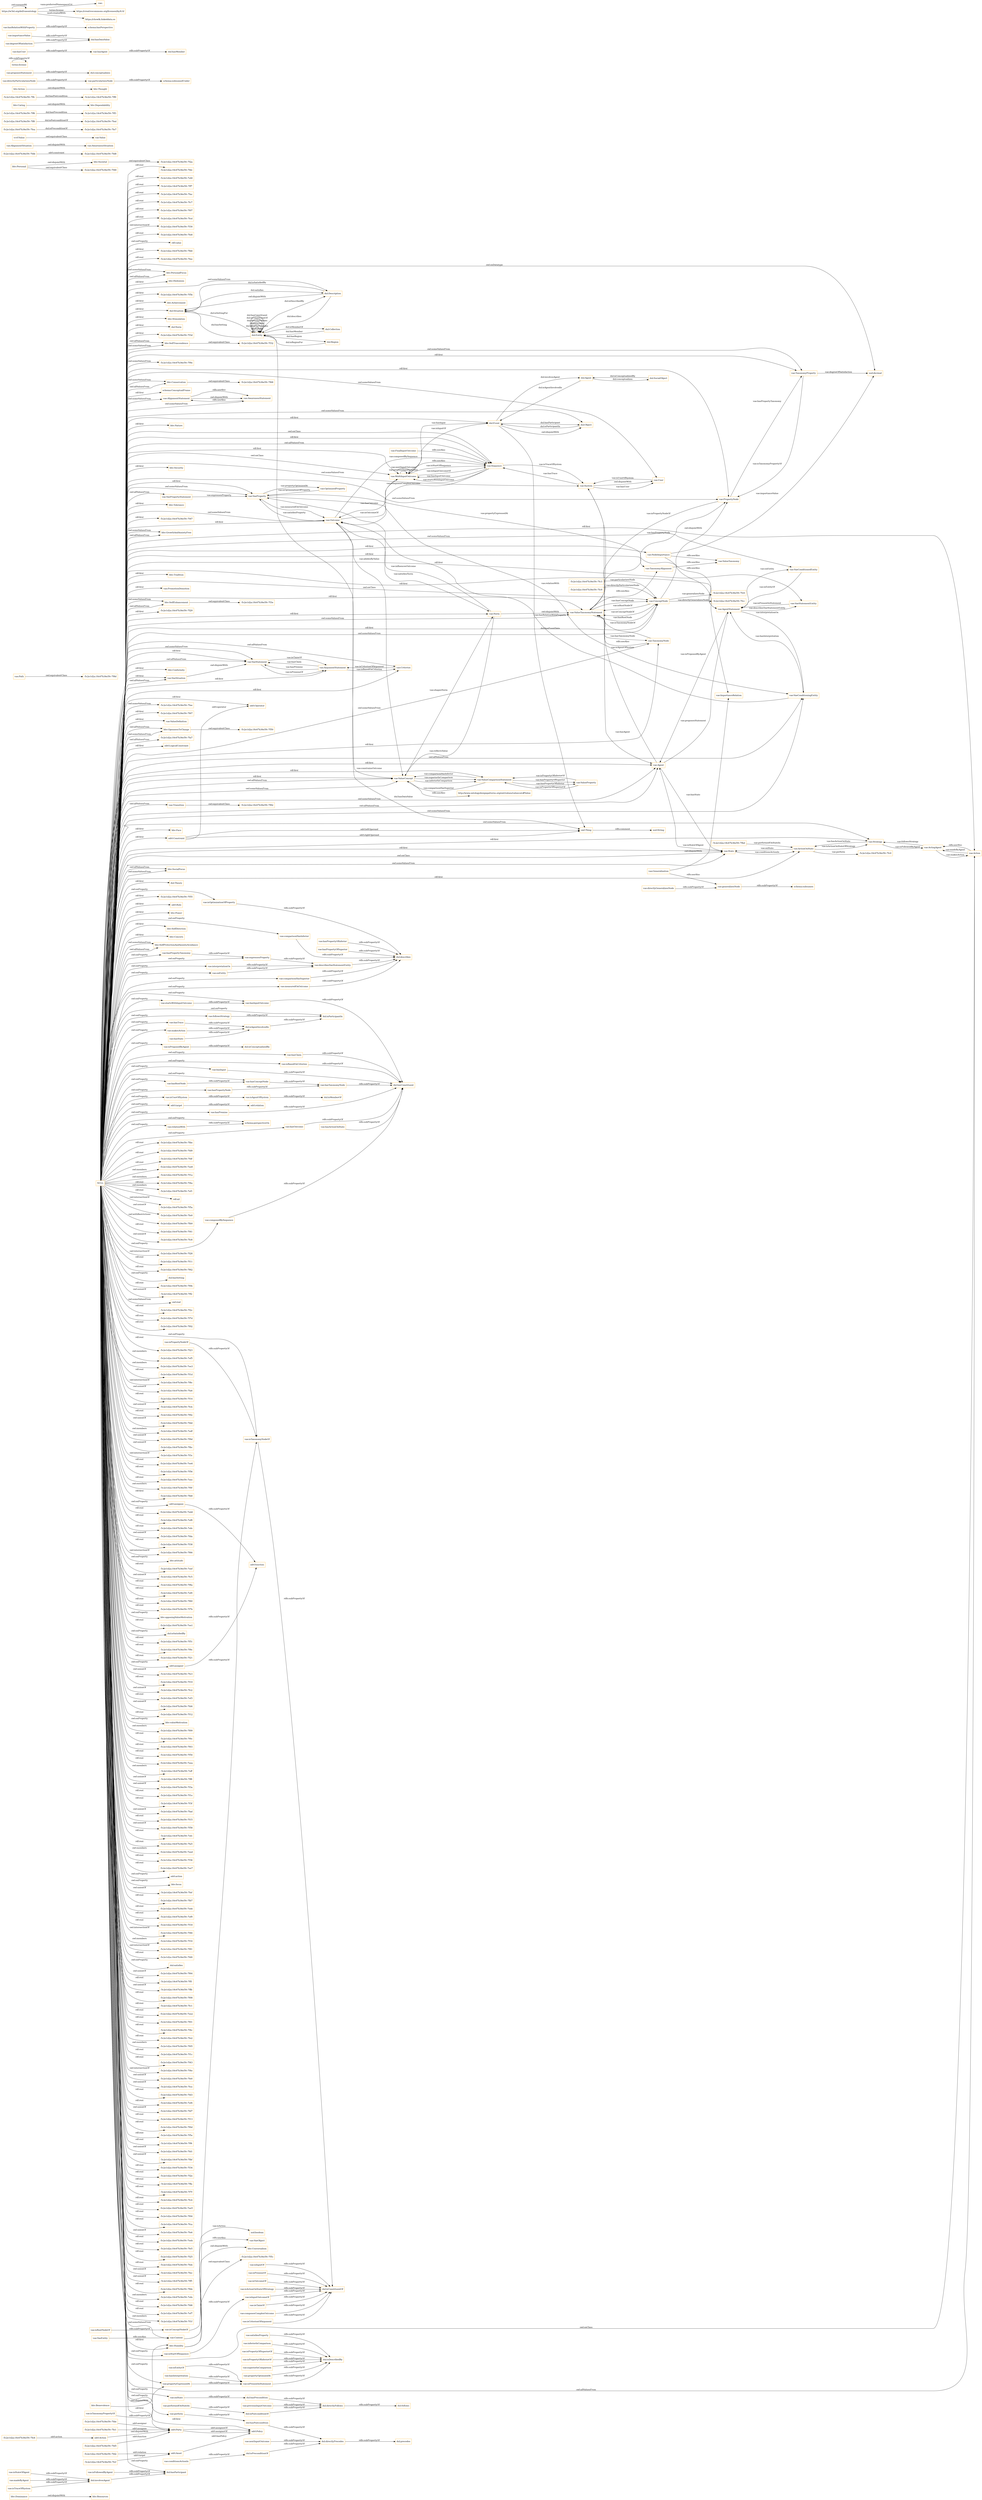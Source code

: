 digraph ar2dtool_diagram { 
rankdir=LR;
size="1501"
node [shape = rectangle, color="orange"]; "bhv:Dominance" "dul:Situation" "-5c2e1d2a:18c67b36e59:-7f82" "odrl:Action" "vae:Path" "-5c2e1d2a:18c67b36e59:-7fd2" "-5c2e1d2a:18c67b36e59:-7f50" "bhv:PersonalFocus" "bhv:Hedonism" "-5c2e1d2a:18c67b36e59:-7fcf" "bhv:Societal" "vae:NodeImportance" "bhv:Universalism" "-5c2e1d2a:18c67b36e59:-7fc6" "-5c2e1d2a:18c67b36e59:-7fd8" "vae:AwarenessSituation" "-5c2e1d2a:18c67b36e59:-7fc3" "-5c2e1d2a:18c67b36e59:-7f5b" "vae:Value" "-5c2e1d2a:18c67b36e59:-7fe7" "bhv:Achievement" "odrl:Policy" "bhv:Stimulation" "dul:Norm" "-5c2e1d2a:18c67b36e59:-7f3d" "-5c2e1d2a:18c67b36e59:-7f32" "vae:AlignmentSituation" "odrl:Operator" "vae:VaeProperty" "-5c2e1d2a:18c67b36e59:-7f9e" "bhv:SelfTrascendence" "-5c2e1d2a:18c67b36e59:-7f5c" "-5c2e1d2a:18c67b36e59:-7fed" "vae:Outcome" "-5c2e1d2a:18c67b36e59:-7fbd" "schema:ConceptualFrame" "vae:VaeEntity" "vae:MultiInputOutcome" "-5c2e1d2a:18c67b36e59:-7f3e" "bhv:Conservation" "-5c2e1d2a:18c67b36e59:-7ff3" "vae:AlignmentStatement" "bhv:Dependability" "dul:SocialObject" "bhv:Caring" "-5c2e1d2a:18c67b36e59:-7fdb" "odrl:Asset" "bhv:Nature" "vae:Generalization" "-5c2e1d2a:18c67b36e59:-7f48" "vae:Context" "vae:ActionOnState" "vae:VaeStatement" "vae:TaxonomyProperty" "bhv:Security" "vae:ConceptNode" "dul:Object" "bhv:Tolerance" "vae:System" "bhv:Humility" "-5c2e1d2a:18c67b36e59:-7fc9" "-5c2e1d2a:18c67b36e59:-7f47" "-5c2e1d2a:18c67b36e59:-7fcc" "odrl:Party" "vae:Norm" "bhv:GrowthAndAnxietyFree" "vae:User" "vae:Sequence" "vae:AgentStatement" "vae:VaeConditionedEntity" "bhv:Tradition" "dul:Event" "vae:PromotionDemotion" "dul:Agent" "-5c2e1d2a:18c67b36e59:-7fd5" "vae:ValueTaxonomyStatement" "-5c2e1d2a:18c67b36e59:-7ff9" "-5c2e1d2a:18c67b36e59:-7f29" "vae:TaxonomyAlignment" "bhv:SelfEnhancement" "vae:Strategy" "vae:Agent" "bhv:Benevolence" "vae:FinalInputOutcome" "vae:VaeSituation" "bhv:Conformity" "vae:Action" "bhv:Resources" "dul:Collection" "vae:AwarenessStatement" "-5c2e1d2a:18c67b36e59:-7fae" "-5c2e1d2a:18c67b36e59:-7f67" "vae:ValueDefinition" "bhv:OpennessToChange" "-5c2e1d2a:18c67b36e59:-7fa7" "-5c2e1d2a:18c67b36e59:-7f8d" "vae:ActingAgent" "odrl:LogicalConstraint" "vae:ValueConcept" "vae:PropertyNode" "vae:ValueProperty" "vae:ValueComparisonStatement" "vae:VaeStatementEntity" "vae:Criterion" "bhv:Thought" "vae:Transition" "-5c2e1d2a:18c67b36e59:-7f68" "vae:State" "dul:Entity" "bhv:Face" "vae:VaeConditioningEntity" "vae:TaxonomyNode" "-5c2e1d2a:18c67b36e59:-7ff0" "vae:VaePropertyStatement" "bhv:SocialFocus" "-5c2e1d2a:18c67b36e59:-7fde" "odrl:Constraint" "vae:OptimizedProperty" "dul:Theory" "dul:Region" "dul:Description" "-5c2e1d2a:18c67b36e59:-7f55" "-5c2e1d2a:18c67b36e59:-7fc0" "bhv:Action" "vcvf:Value" "odrl:Rule" "-5c2e1d2a:18c67b36e59:-7fe4" "bhv:Power" "-5c2e1d2a:18c67b36e59:-7ffc" "-5c2e1d2a:18c67b36e59:-7ff6" "-5c2e1d2a:18c67b36e59:-7f2a" "vae:ImportanceRelation" "bhv:Personal" "-5c2e1d2a:18c67b36e59:-7fe1" "-5c2e1d2a:18c67b36e59:-7fea" "vae:ArgumentStatement" "bhv:SelfDirection" "bhv:Concern" "bhv:SelfProtectionAndAnxietyAvoidance" ; /*classes style*/
	"bhv:Action" -> "bhv:Thought" [ label = "owl:disjointWith" ];
	"vae:particularizesNode" -> "schema:subsumedUnder" [ label = "rdfs:subPropertyOf" ];
	"vae:hasConceptNode" -> "vae:hasTaxonomyNode" [ label = "rdfs:subPropertyOf" ];
	"vae:ConceptNode" -> "vae:PropertyNode" [ label = "owl:disjointWith" ];
	"vae:isTaxonomyNodeOf" -> "dul:isConstituentOf" [ label = "rdfs:subPropertyOf" ];
	"vae:proposesStatement" -> "dul:conceptualizes" [ label = "rdfs:subPropertyOf" ];
	"vae:previousInputOutcome" -> "dul:directlyFollows" [ label = "rdfs:subPropertyOf" ];
	"vae:hasTaxonomyNode" -> "dul:hasConstituent" [ label = "rdfs:subPropertyOf" ];
	"vae:nextInputOutcome" -> "dul:directlyPrecedes" [ label = "rdfs:subPropertyOf" ];
	"vae:VaeSituation" -> "vae:VaeStatement" [ label = "owl:disjointWith" ];
	"vae:comparisonHasInferior" -> "dul:describes" [ label = "rdfs:subPropertyOf" ];
	"vae:hasTrace" -> "dul:isAgentInvolvedIn" [ label = "rdfs:subPropertyOf" ];
	"vae:Path" -> "-5c2e1d2a:18c67b36e59:-7f8d" [ label = "owl:equivalentClass" ];
	"vae:isInputOf" -> "dul:isConstituentOf" [ label = "rdfs:subPropertyOf" ];
	"dul:involvesAgent" -> "dul:hasParticipant" [ label = "rdfs:subPropertyOf" ];
	"terms:license" -> "terms:license" [ label = "rdfs:subPropertyOf" ];
	"dul:isAgentInvolvedIn" -> "dul:isParticipantIn" [ label = "rdfs:subPropertyOf" ];
	"bhv:SelfTrascendence" -> "-5c2e1d2a:18c67b36e59:-7f32" [ label = "owl:equivalentClass" ];
	"vae:describesVaeStatementEntity" -> "dul:describes" [ label = "rdfs:subPropertyOf" ];
	"vae:hasPropertyTaxonomy" -> "vae:expressesProperty" [ label = "rdfs:subPropertyOf" ];
	"dul:Event" -> "dul:Object" [ label = "owl:disjointWith" ];
	"vae:isPremiseOf" -> "dul:isConstituentOf" [ label = "rdfs:subPropertyOf" ];
	"vae:interpretationOn" -> "vae:describesVaeStatementEntity" [ label = "rdfs:subPropertyOf" ];
	"dul:Description" -> "dul:Situation" [ label = "owl:disjointWith" ];
	"odrl:Action" -> "odrl:Party" [ label = "owl:disjointWith" ];
	"vae:madeByAgent" -> "dul:involvesAgent" [ label = "rdfs:subPropertyOf" ];
	"dul:isPreconditionOf" -> "dul:directlyPrecedes" [ label = "rdfs:subPropertyOf" ];
	"vae:isOutcomeOf" -> "dul:isConstituentOf" [ label = "rdfs:subPropertyOf" ];
	"vae:isPresentInStatement" -> "dul:isDescribedBy" [ label = "rdfs:subPropertyOf" ];
	"vae:hasInput" -> "dul:hasConstituent" [ label = "rdfs:subPropertyOf" ];
	"bhv:Personal" -> "bhv:Societal" [ label = "owl:disjointWith" ];
	"bhv:Personal" -> "-5c2e1d2a:18c67b36e59:-7f48" [ label = "owl:equivalentClass" ];
	"vae:hasUser" -> "vae:hasAgent" [ label = "rdfs:subPropertyOf" ];
	"vae:onState" -> "dul:hasPrecondition" [ label = "rdfs:subPropertyOf" ];
	"vae:hasActionOnState" -> "dul:hasConstituent" [ label = "rdfs:subPropertyOf" ];
	"vae:hasPropertyNode" -> "vae:hasTaxonomyNode" [ label = "rdfs:subPropertyOf" ];
	"dul:hasPrecondition" -> "dul:directlyFollows" [ label = "rdfs:subPropertyOf" ];
	"vae:hasPropertyOfSuperior" -> "dul:describes" [ label = "rdfs:subPropertyOf" ];
	"bhv:Conservation" -> "-5c2e1d2a:18c67b36e59:-7f68" [ label = "owl:equivalentClass" ];
	"vae:isPropertyNodeOf" -> "vae:isTaxonomyNodeOf" [ label = "rdfs:subPropertyOf" ];
	"bhv:Societal" -> "-5c2e1d2a:18c67b36e59:-7f2a" [ label = "owl:equivalentClass" ];
	"vae:Transition" -> "-5c2e1d2a:18c67b36e59:-7f82" [ label = "owl:equivalentClass" ];
	"vae:comparisonHasSuperior" -> "dul:describes" [ label = "rdfs:subPropertyOf" ];
	"vae:hasOutcome" -> "dul:hasConstituent" [ label = "rdfs:subPropertyOf" ];
	"vae:Norm" -> "vae:ValueTaxonomyStatement" [ label = "owl:disjointWith" ];
	"vae:importanceValue" -> "dul:hasDataValue" [ label = "rdfs:subPropertyOf" ];
	"vae:isProposedByAgent" -> "dul:isConceptualizedBy" [ label = "rdfs:subPropertyOf" ];
	"bhv:Dominance" -> "bhv:Resources" [ label = "owl:disjointWith" ];
	"vae:isEntityOf" -> "vae:isPresentInStatement" [ label = "rdfs:subPropertyOf" ];
	"vae:MultiInputOutcome" -> "vae:Sequence" [ label = "rdfs:seeAlso" ];
	"vae:propertyExpressedAt" -> "vae:isPresentInStatement" [ label = "rdfs:subPropertyOf" ];
	"vae:hasState" -> "dul:isAgentInvolvedIn" [ label = "rdfs:subPropertyOf" ];
	"vae:AwarenessStatement" -> "vae:AlignmentStatement" [ label = "rdfs:seeAlso" ];
	"vae:isConceptNodeOf" -> "vae:isTaxonomyNodeOf" [ label = "rdfs:subPropertyOf" ];
	"bhv:Caring" -> "bhv:Dependability" [ label = "owl:disjointWith" ];
	"vae:hasRootNode" -> "vae:hasConceptNode" [ label = "rdfs:subPropertyOf" ];
	"vae:isAgentOfSystem" -> "dul:isMemberOf" [ label = "rdfs:subPropertyOf" ];
	"vae:ValueConcept" -> "http://www.ontologydesignpatterns.org/ont/values/valuecore#Value" [ label = "rdfs:seeAlso" ];
	"vae:isInputOutcomeOf" -> "dul:isConstituentOf" [ label = "rdfs:subPropertyOf" ];
	"vae:isTaxonomyPropertyOf" -> "vae:propertyExpressedAt" [ label = "rdfs:subPropertyOf" ];
	"vae:directlyParticularizesNode" -> "vae:particularizesNode" [ label = "rdfs:subPropertyOf" ];
	"vae:isRootNodeOf" -> "vae:isConceptNodeOf" [ label = "rdfs:subPropertyOf" ];
	"vae:expressesProperty" -> "vae:describesVaeStatementEntity" [ label = "rdfs:subPropertyOf" ];
	"vae:hasAgent" -> "dul:hasMember" [ label = "rdfs:subPropertyOf" ];
	"vae:isFollowedByAgent" -> "dul:hasParticipant" [ label = "rdfs:subPropertyOf" ];
	"vae:hasRelationWithProperty" -> "schema:hasPerspective" [ label = "rdfs:subPropertyOf" ];
	"vae:measuredOnOutcome" -> "dul:describes" [ label = "rdfs:subPropertyOf" ];
	"vae:perform" -> "dul:hasPostcondition" [ label = "rdfs:subPropertyOf" ];
	"vcvf:Value" -> "vae:Value" [ label = "owl:equivalentClass" ];
	"vae:isTraceOfSystem" -> "dul:involvesAgent" [ label = "rdfs:subPropertyOf" ];
	"vae:degreeOfSatisfaction" -> "dul:hasDataValue" [ label = "rdfs:subPropertyOf" ];
	"vae:directlyGeneralizesNode" -> "vae:generalizesNode" [ label = "rdfs:subPropertyOf" ];
	"vae:conditionsActionIn" -> "dul:isPreconditionOf" [ label = "rdfs:subPropertyOf" ];
	"vae:superiorInComparison" -> "dul:isDescribedBy" [ label = "rdfs:subPropertyOf" ];
	"vae:System" -> "vae:User" [ label = "owl:disjointWith" ];
	"vae:ValueTaxonomyStatement" -> "vae:TaxonomyAlignment" [ label = "rdfs:seeAlso" ];
	"vae:TaxonomyNode" -> "vae:ValueTaxonomyStatement" [ label = "rdfs:seeAlso" ];
	"vae:followsStrategy" -> "dul:isParticipantIn" [ label = "rdfs:subPropertyOf" ];
	"vae:hasPropertyOfInferior" -> "dul:describes" [ label = "rdfs:subPropertyOf" ];
	"vae:composedBySequence" -> "dul:hasConstituent" [ label = "rdfs:subPropertyOf" ];
	"vae:AlignmentSituation" -> "vae:AwarenessSituation" [ label = "owl:disjointWith" ];
	"https://w3id.org/def/vaeontology" -> "vae:" [ label = "vann:preferredNamespaceUri" ];
	"https://w3id.org/def/vaeontology" -> "https://creativecommons.org/licenses/by/4.0/" [ label = "terms:license" ];
	"https://w3id.org/def/vaeontology" -> "https://w3id.org/def/vaeontology" [ label = "owl:versionIRI" ];
	"https://w3id.org/def/vaeontology" -> "https://chowlk.linkeddata.es" [ label = "mod:createdWith" ];
	"vae:isActionOnStateOfStrategy" -> "dul:isConstituentOf" [ label = "rdfs:subPropertyOf" ];
	"vae:startsWithInputOutcome" -> "vae:hasInputOutcome" [ label = "rdfs:subPropertyOf" ];
	"vae:isOptimizationOfProperty" -> "dul:describes" [ label = "rdfs:subPropertyOf" ];
	"vae:propertyOptimizedAt" -> "dul:isDescribedBy" [ label = "rdfs:subPropertyOf" ];
	"bhv:Humility" -> "bhv:Universalism" [ label = "owl:disjointWith" ];
	"bhv:Humility" -> "-5c2e1d2a:18c67b36e59:-7f5c" [ label = "owl:equivalentClass" ];
	"vae:FinalInputOutcome" -> "vae:Sequence" [ label = "rdfs:seeAlso" ];
	"odrl:target" -> "odrl:relation" [ label = "rdfs:subPropertyOf" ];
	"bhv:SelfEnhancement" -> "-5c2e1d2a:18c67b36e59:-7f3e" [ label = "owl:equivalentClass" ];
	"dul:directlyPrecedes" -> "dul:precedes" [ label = "rdfs:subPropertyOf" ];
	"vae:makesAction" -> "dul:isAgentInvolvedIn" [ label = "rdfs:subPropertyOf" ];
	"vae:satisfiesProperty" -> "dul:isDescribedBy" [ label = "rdfs:subPropertyOf" ];
	"vae:TaxonomyAlignment" -> "vae:ValueTaxonomy" [ label = "rdfs:seeAlso" ];
	"vae:relationWith" -> "schema:perspectiveOn" [ label = "rdfs:subPropertyOf" ];
	"vae:NodeImportance" -> "vae:ValueTaxonomy" [ label = "rdfs:seeAlso" ];
	"vae:NodeImportance" -> "vae:ImportanceRelation" [ label = "rdfs:seeAlso" ];
	"vae:Action" -> "vae:ActingAgent" [ label = "rdfs:seeAlso" ];
	"vae:inferiorInComparison" -> "dul:isDescribedBy" [ label = "rdfs:subPropertyOf" ];
	"vae:VaeEntity" -> "vae:Context" [ label = "rdfs:seeAlso" ];
	"vae:isClaimOf" -> "dul:isConstituentOf" [ label = "rdfs:subPropertyOf" ];
	"vae:hasInputOutcome" -> "dul:hasConstituent" [ label = "rdfs:subPropertyOf" ];
	"vae:isPropertyOfSuperiorOf" -> "dul:isDescribedBy" [ label = "rdfs:subPropertyOf" ];
	"vae:isStateOfAgent" -> "dul:involvesAgent" [ label = "rdfs:subPropertyOf" ];
	"vae:Generalization" -> "vae:generalizesNode" [ label = "rdfs:seeAlso" ];
	"vae:Generalization" -> "vae:ImportanceRelation" [ label = "owl:disjointWith" ];
	"vae:Context" -> "vae:VaeObject" [ label = "rdfs:seeAlso" ];
	"NULL" -> "-5c2e1d2a:18c67b36e59:-7fbe" [ label = "rdf:rest" ];
	"NULL" -> "-5c2e1d2a:18c67b36e59:-7fd9" [ label = "rdf:rest" ];
	"NULL" -> "vae:hasConceptNode" [ label = "owl:onProperty" ];
	"NULL" -> "-5c2e1d2a:18c67b36e59:-7fdf" [ label = "rdf:rest" ];
	"NULL" -> "bhv:PersonalFocus" [ label = "owl:someValuesFrom" ];
	"NULL" -> "bhv:Hedonism" [ label = "rdf:first" ];
	"NULL" -> "-5c2e1d2a:18c67b36e59:-7ee8" [ label = "owl:members" ];
	"NULL" -> "-5c2e1d2a:18c67b36e59:-7f1a" [ label = "owl:members" ];
	"NULL" -> "bhv:Conservation" [ label = "owl:allValuesFrom" ];
	"NULL" -> "-5c2e1d2a:18c67b36e59:-7f4a" [ label = "rdf:rest" ];
	"NULL" -> "-5c2e1d2a:18c67b36e59:-7ef1" [ label = "owl:members" ];
	"NULL" -> "rdf:nil" [ label = "rdf:rest" ];
	"NULL" -> "-5c2e1d2a:18c67b36e59:-7f5a" [ label = "owl:intersectionOf" ];
	"NULL" -> "vae:VaeConditioningEntity" [ label = "owl:someValuesFrom" ];
	"NULL" -> "vae:isBasedOnCriterion" [ label = "owl:onProperty" ];
	"NULL" -> "-5c2e1d2a:18c67b36e59:-7fe9" [ label = "owl:unionOf" ];
	"NULL" -> "-5c2e1d2a:18c67b36e59:-7fb9" [ label = "owl:withRestrictions" ];
	"NULL" -> "vae:isTaxonomyNodeOf" [ label = "owl:onProperty" ];
	"NULL" -> "vae:interpretationOn" [ label = "owl:onProperty" ];
	"NULL" -> "vae:ConceptNode" [ label = "rdf:first" ];
	"NULL" -> "vae:PropertyNode" [ label = "rdf:first" ];
	"NULL" -> "-5c2e1d2a:18c67b36e59:-7f41" [ label = "rdf:rest" ];
	"NULL" -> "-5c2e1d2a:18c67b36e59:-7fc8" [ label = "owl:unionOf" ];
	"NULL" -> "odrl:assignee" [ label = "owl:onProperty" ];
	"NULL" -> "-5c2e1d2a:18c67b36e59:-7f28" [ label = "owl:intersectionOf" ];
	"NULL" -> "vae:ConceptNode" [ label = "owl:someValuesFrom" ];
	"NULL" -> "-5c2e1d2a:18c67b36e59:-7f11" [ label = "rdf:rest" ];
	"NULL" -> "vae:VaeSituation" [ label = "owl:allValuesFrom" ];
	"NULL" -> "vae:expressesProperty" [ label = "owl:onProperty" ];
	"NULL" -> "-5c2e1d2a:18c67b36e59:-7f62" [ label = "rdf:rest" ];
	"NULL" -> "dul:hasSetting" [ label = "owl:onProperty" ];
	"NULL" -> "-5c2e1d2a:18c67b36e59:-7f0b" [ label = "rdf:rest" ];
	"NULL" -> "bhv:SelfTrascendence" [ label = "owl:someValuesFrom" ];
	"NULL" -> "-5c2e1d2a:18c67b36e59:-7ff2" [ label = "owl:unionOf" ];
	"NULL" -> "owl:real" [ label = "owl:someValuesFrom" ];
	"NULL" -> "-5c2e1d2a:18c67b36e59:-7f55" [ label = "rdf:first" ];
	"NULL" -> "odrl:LogicalConstraint" [ label = "rdf:first" ];
	"NULL" -> "-5c2e1d2a:18c67b36e59:-7f2c" [ label = "rdf:rest" ];
	"NULL" -> "-5c2e1d2a:18c67b36e59:-7f7d" [ label = "rdf:rest" ];
	"NULL" -> "vae:onEntity" [ label = "owl:onProperty" ];
	"NULL" -> "vae:VaeConditioningEntity" [ label = "owl:allValuesFrom" ];
	"NULL" -> "-5c2e1d2a:18c67b36e59:-7f02" [ label = "rdf:rest" ];
	"NULL" -> "vae:TaxonomyNode" [ label = "rdf:first" ];
	"NULL" -> "vae:comparisonHasInferior" [ label = "owl:onProperty" ];
	"NULL" -> "vae:isUserOfSystem" [ label = "owl:onProperty" ];
	"NULL" -> "-5c2e1d2a:18c67b36e59:-7f23" [ label = "rdf:rest" ];
	"NULL" -> "-5c2e1d2a:18c67b36e59:-7ef5" [ label = "owl:members" ];
	"NULL" -> "vae:ActionOnState" [ label = "rdf:first" ];
	"NULL" -> "-5c2e1d2a:18c67b36e59:-7ee3" [ label = "owl:members" ];
	"NULL" -> "vae:VaeStatement" [ label = "owl:someValuesFrom" ];
	"NULL" -> "-5c2e1d2a:18c67b36e59:-7f1d" [ label = "rdf:rest" ];
	"NULL" -> "vae:Criterion" [ label = "owl:allValuesFrom" ];
	"NULL" -> "-5c2e1d2a:18c67b36e59:-7f8c" [ label = "owl:intersectionOf" ];
	"NULL" -> "bhv:GrowthAndAnxietyFree" [ label = "owl:someValuesFrom" ];
	"NULL" -> "vae:Strategy" [ label = "owl:someValuesFrom" ];
	"NULL" -> "vae:ConceptNode" [ label = "owl:onClass" ];
	"NULL" -> "vae:Action" [ label = "rdf:first" ];
	"NULL" -> "-5c2e1d2a:18c67b36e59:-7fa6" [ label = "owl:unionOf" ];
	"NULL" -> "vae:hasOutcome" [ label = "owl:onProperty" ];
	"NULL" -> "-5c2e1d2a:18c67b36e59:-7f14" [ label = "rdf:rest" ];
	"NULL" -> "-5c2e1d2a:18c67b36e59:-7fcb" [ label = "owl:unionOf" ];
	"NULL" -> "-5c2e1d2a:18c67b36e59:-7f0e" [ label = "rdf:rest" ];
	"NULL" -> "-5c2e1d2a:18c67b36e59:-7fdd" [ label = "owl:unionOf" ];
	"NULL" -> "-5c2e1d2a:18c67b36e59:-7edf" [ label = "owl:members" ];
	"NULL" -> "vae:AwarenessStatement" [ label = "owl:someValuesFrom" ];
	"NULL" -> "-5c2e1d2a:18c67b36e59:-7f9d" [ label = "owl:unionOf" ];
	"NULL" -> "-5c2e1d2a:18c67b36e59:-7fbc" [ label = "owl:unionOf" ];
	"NULL" -> "-5c2e1d2a:18c67b36e59:-7f3c" [ label = "owl:intersectionOf" ];
	"NULL" -> "-5c2e1d2a:18c67b36e59:-7ee6" [ label = "rdf:rest" ];
	"NULL" -> "-5c2e1d2a:18c67b36e59:-7f56" [ label = "rdf:rest" ];
	"NULL" -> "vae:startsWithInputOutcome" [ label = "owl:onProperty" ];
	"NULL" -> "-5c2e1d2a:18c67b36e59:-7eec" [ label = "rdf:rest" ];
	"NULL" -> "-5c2e1d2a:18c67b36e59:-7f0f" [ label = "owl:members" ];
	"NULL" -> "-5c2e1d2a:18c67b36e59:-7fb8" [ label = "rdf:first" ];
	"NULL" -> "odrl:Operator" [ label = "rdf:first" ];
	"NULL" -> "vae:Agent" [ label = "owl:someValuesFrom" ];
	"NULL" -> "vae:isStartOfSequence" [ label = "owl:onProperty" ];
	"NULL" -> "bhv:Tradition" [ label = "rdf:first" ];
	"NULL" -> "-5c2e1d2a:18c67b36e59:-7fa7" [ label = "owl:allValuesFrom" ];
	"NULL" -> "vae:hasInput" [ label = "owl:onProperty" ];
	"NULL" -> "vae:Sequence" [ label = "owl:onClass" ];
	"NULL" -> "-5c2e1d2a:18c67b36e59:-7edd" [ label = "rdf:rest" ];
	"NULL" -> "vae:hasRootNode" [ label = "owl:onProperty" ];
	"NULL" -> "-5c2e1d2a:18c67b36e59:-7ef8" [ label = "rdf:rest" ];
	"NULL" -> "vae:NodeImportance" [ label = "rdf:first" ];
	"NULL" -> "vae:VaeConditionedEntity" [ label = "owl:someValuesFrom" ];
	"NULL" -> "-5c2e1d2a:18c67b36e59:-7f47" [ label = "rdf:first" ];
	"NULL" -> "bhv:SelfEnhancement" [ label = "owl:someValuesFrom" ];
	"NULL" -> "-5c2e1d2a:18c67b36e59:-7efe" [ label = "rdf:rest" ];
	"NULL" -> "-5c2e1d2a:18c67b36e59:-7fda" [ label = "owl:unionOf" ];
	"NULL" -> "bhv:GrowthAndAnxietyFree" [ label = "owl:allValuesFrom" ];
	"NULL" -> "vae:Outcome" [ label = "owl:someValuesFrom" ];
	"NULL" -> "dul:Theory" [ label = "rdf:first" ];
	"NULL" -> "bhv:SelfDirection" [ label = "rdf:first" ];
	"NULL" -> "vae:hasInputOutcome" [ label = "owl:onProperty" ];
	"NULL" -> "vae:TaxonomyProperty" [ label = "owl:someValuesFrom" ];
	"NULL" -> "-5c2e1d2a:18c67b36e59:-7f38" [ label = "rdf:rest" ];
	"NULL" -> "-5c2e1d2a:18c67b36e59:-7f66" [ label = "owl:intersectionOf" ];
	"NULL" -> "dul:Event" [ label = "rdf:first" ];
	"NULL" -> "vae:ArgumentStatement" [ label = "rdf:first" ];
	"NULL" -> "bhv:attitude" [ label = "owl:onProperty" ];
	"NULL" -> "-5c2e1d2a:18c67b36e59:-7eef" [ label = "rdf:rest" ];
	"NULL" -> "vae:Norm" [ label = "rdf:first" ];
	"NULL" -> "schema:perspectiveOn" [ label = "owl:onProperty" ];
	"NULL" -> "-5c2e1d2a:18c67b36e59:-7f29" [ label = "rdf:first" ];
	"NULL" -> "-5c2e1d2a:18c67b36e59:-7fc5" [ label = "owl:unionOf" ];
	"NULL" -> "-5c2e1d2a:18c67b36e59:-7f8a" [ label = "rdf:rest" ];
	"NULL" -> "vae:VaeProperty" [ label = "rdf:first" ];
	"NULL" -> "-5c2e1d2a:18c67b36e59:-7ef0" [ label = "rdf:rest" ];
	"NULL" -> "-5c2e1d2a:18c67b36e59:-7f60" [ label = "rdf:rest" ];
	"NULL" -> "-5c2e1d2a:18c67b36e59:-7f7b" [ label = "rdf:rest" ];
	"NULL" -> "bhv:opposingValueMotivation" [ label = "owl:onProperty" ];
	"NULL" -> "bhv:Humility" [ label = "rdf:first" ];
	"NULL" -> "-5c2e1d2a:18c67b36e59:-7ee1" [ label = "rdf:rest" ];
	"NULL" -> "dul:isSatisfiedBy" [ label = "owl:onProperty" ];
	"NULL" -> "-5c2e1d2a:18c67b36e59:-7f51" [ label = "rdf:rest" ];
	"NULL" -> "vae:TaxonomyProperty" [ label = "rdf:first" ];
	"NULL" -> "-5c2e1d2a:18c67b36e59:-7f9c" [ label = "rdf:rest" ];
	"NULL" -> "-5c2e1d2a:18c67b36e59:-7f21" [ label = "rdf:rest" ];
	"NULL" -> "vae:State" [ label = "owl:onClass" ];
	"NULL" -> "-5c2e1d2a:18c67b36e59:-7fe3" [ label = "owl:unionOf" ];
	"NULL" -> "bhv:OpennessToChange" [ label = "owl:allValuesFrom" ];
	"NULL" -> "-5c2e1d2a:18c67b36e59:-7f19" [ label = "rdf:rest" ];
	"NULL" -> "vae:VaeStatement" [ label = "rdf:first" ];
	"NULL" -> "-5c2e1d2a:18c67b36e59:-7fc2" [ label = "owl:unionOf" ];
	"NULL" -> "vae:VaeSituation" [ label = "rdf:first" ];
	"NULL" -> "-5c2e1d2a:18c67b36e59:-7ef3" [ label = "rdf:rest" ];
	"NULL" -> "-5c2e1d2a:18c67b36e59:-7fd4" [ label = "owl:unionOf" ];
	"NULL" -> "-5c2e1d2a:18c67b36e59:-7f12" [ label = "rdf:rest" ];
	"NULL" -> "bhv:valueMotivation" [ label = "owl:onProperty" ];
	"NULL" -> "-5c2e1d2a:18c67b36e59:-7f09" [ label = "owl:members" ];
	"NULL" -> "vae:relationWith" [ label = "owl:onProperty" ];
	"NULL" -> "-5c2e1d2a:18c67b36e59:-7f0c" [ label = "rdf:rest" ];
	"NULL" -> "bhv:Stimulation" [ label = "rdf:first" ];
	"NULL" -> "odrl:Constraint" [ label = "rdf:first" ];
	"NULL" -> "vae:Action" [ label = "owl:onClass" ];
	"NULL" -> "odrl:target" [ label = "owl:onProperty" ];
	"NULL" -> "-5c2e1d2a:18c67b36e59:-7f03" [ label = "rdf:rest" ];
	"NULL" -> "-5c2e1d2a:18c67b36e59:-7f54" [ label = "rdf:rest" ];
	"NULL" -> "-5c2e1d2a:18c67b36e59:-7eea" [ label = "rdf:rest" ];
	"NULL" -> "-5c2e1d2a:18c67b36e59:-7eff" [ label = "owl:members" ];
	"NULL" -> "vae:Transition" [ label = "owl:allValuesFrom" ];
	"NULL" -> "-5c2e1d2a:18c67b36e59:-7ff8" [ label = "owl:unionOf" ];
	"NULL" -> "-5c2e1d2a:18c67b36e59:-7f3a" [ label = "owl:unionOf" ];
	"NULL" -> "vae:makesAction" [ label = "owl:onProperty" ];
	"NULL" -> "-5c2e1d2a:18c67b36e59:-7f1e" [ label = "rdf:rest" ];
	"NULL" -> "dul:Object" [ label = "owl:someValuesFrom" ];
	"NULL" -> "vae:onState" [ label = "owl:onProperty" ];
	"NULL" -> "dul:isParticipantIn" [ label = "owl:onProperty" ];
	"NULL" -> "vae:VaeProperty" [ label = "owl:someValuesFrom" ];
	"NULL" -> "bhv:SelfProtectionAndAnxietyAvoidance" [ label = "owl:someValuesFrom" ];
	"NULL" -> "vae:Agent" [ label = "owl:allValuesFrom" ];
	"NULL" -> "-5c2e1d2a:18c67b36e59:-7f3f" [ label = "rdf:rest" ];
	"NULL" -> "-5c2e1d2a:18c67b36e59:-7fad" [ label = "owl:unionOf" ];
	"NULL" -> "-5c2e1d2a:18c67b36e59:-7f15" [ label = "rdf:rest" ];
	"NULL" -> "vae:PropertyNode" [ label = "owl:someValuesFrom" ];
	"NULL" -> "-5c2e1d2a:18c67b36e59:-7f58" [ label = "owl:unionOf" ];
	"NULL" -> "-5c2e1d2a:18c67b36e59:-7efc" [ label = "rdf:rest" ];
	"NULL" -> "-5c2e1d2a:18c67b36e59:-7fa5" [ label = "rdf:rest" ];
	"NULL" -> "dul:Situation" [ label = "rdf:first" ];
	"NULL" -> "-5c2e1d2a:18c67b36e59:-7eed" [ label = "owl:members" ];
	"NULL" -> "bhv:SelfEnhancement" [ label = "owl:allValuesFrom" ];
	"NULL" -> "-5c2e1d2a:18c67b36e59:-7f36" [ label = "rdf:rest" ];
	"NULL" -> "vae:hasPropertyNode" [ label = "owl:onProperty" ];
	"NULL" -> "dul:Description" [ label = "owl:someValuesFrom" ];
	"NULL" -> "bhv:Conservation" [ label = "owl:someValuesFrom" ];
	"NULL" -> "-5c2e1d2a:18c67b36e59:-7ee7" [ label = "rdf:rest" ];
	"NULL" -> "bhv:PersonalFocus" [ label = "owl:allValuesFrom" ];
	"NULL" -> "schema:ConceptualFrame" [ label = "rdf:first" ];
	"NULL" -> "vae:Strategy" [ label = "rdf:first" ];
	"NULL" -> "vae:Outcome" [ label = "rdf:first" ];
	"NULL" -> "odrl:action" [ label = "owl:onProperty" ];
	"NULL" -> "vae:isProposedByAgent" [ label = "owl:onProperty" ];
	"NULL" -> "bhv:focus" [ label = "owl:onProperty" ];
	"NULL" -> "-5c2e1d2a:18c67b36e59:-7fef" [ label = "owl:unionOf" ];
	"NULL" -> "-5c2e1d2a:18c67b36e59:-7fb7" [ label = "rdf:rest" ];
	"NULL" -> "-5c2e1d2a:18c67b36e59:-7f67" [ label = "rdf:first" ];
	"NULL" -> "-5c2e1d2a:18c67b36e59:-7ede" [ label = "rdf:rest" ];
	"NULL" -> "vae:MultiInputOutcome" [ label = "rdf:first" ];
	"NULL" -> "-5c2e1d2a:18c67b36e59:-7ef9" [ label = "rdf:rest" ];
	"NULL" -> "-5c2e1d2a:18c67b36e59:-7f18" [ label = "rdf:rest" ];
	"NULL" -> "-5c2e1d2a:18c67b36e59:-7f46" [ label = "owl:intersectionOf" ];
	"NULL" -> "-5c2e1d2a:18c67b36e59:-7f16" [ label = "owl:members" ];
	"NULL" -> "vae:ValueTaxonomyStatement" [ label = "owl:someValuesFrom" ];
	"NULL" -> "bhv:SelfProtectionAndAnxietyAvoidance" [ label = "owl:allValuesFrom" ];
	"NULL" -> "vae:ValueDefinition" [ label = "rdf:first" ];
	"NULL" -> "vae:TaxonomyAlignment" [ label = "rdf:first" ];
	"NULL" -> "bhv:Security" [ label = "rdf:first" ];
	"NULL" -> "-5c2e1d2a:18c67b36e59:-7f81" [ label = "owl:intersectionOf" ];
	"NULL" -> "vae:AgentStatement" [ label = "rdf:first" ];
	"NULL" -> "vae:propertyExpressedAt" [ label = "owl:onProperty" ];
	"NULL" -> "vae:AlignmentStatement" [ label = "owl:someValuesFrom" ];
	"NULL" -> "bhv:OpennessToChange" [ label = "owl:someValuesFrom" ];
	"NULL" -> "dul:hasParticipant" [ label = "owl:onProperty" ];
	"NULL" -> "odrl:assigner" [ label = "owl:onProperty" ];
	"NULL" -> "bhv:SocialFocus" [ label = "owl:someValuesFrom" ];
	"NULL" -> "vae:ValueComparisonStatement" [ label = "rdf:first" ];
	"NULL" -> "-5c2e1d2a:18c67b36e59:-7fd0" [ label = "rdf:rest" ];
	"NULL" -> "dul:satisfies" [ label = "owl:onProperty" ];
	"NULL" -> "vae:VaePropertyStatement" [ label = "owl:allValuesFrom" ];
	"NULL" -> "odrl:Rule" [ label = "rdf:first" ];
	"NULL" -> "-5c2e1d2a:18c67b36e59:-7f64" [ label = "owl:unionOf" ];
	"NULL" -> "-5c2e1d2a:18c67b36e59:-7ff1" [ label = "rdf:rest" ];
	"NULL" -> "bhv:SocialFocus" [ label = "owl:allValuesFrom" ];
	"NULL" -> "vae:ValueConcept" [ label = "owl:someValuesFrom" ];
	"NULL" -> "vae:hasPremise" [ label = "owl:onProperty" ];
	"NULL" -> "-5c2e1d2a:18c67b36e59:-7f3d" [ label = "rdf:first" ];
	"NULL" -> "bhv:Tolerance" [ label = "rdf:first" ];
	"NULL" -> "-5c2e1d2a:18c67b36e59:-7ffb" [ label = "owl:unionOf" ];
	"NULL" -> "-5c2e1d2a:18c67b36e59:-7f08" [ label = "rdf:rest" ];
	"NULL" -> "vae:State" [ label = "owl:someValuesFrom" ];
	"NULL" -> "-5c2e1d2a:18c67b36e59:-7fc1" [ label = "rdf:rest" ];
	"NULL" -> "bhv:Power" [ label = "rdf:first" ];
	"NULL" -> "-5c2e1d2a:18c67b36e59:-7ee2" [ label = "rdf:rest" ];
	"NULL" -> "bhv:Nature" [ label = "rdf:first" ];
	"NULL" -> "-5c2e1d2a:18c67b36e59:-7f01" [ label = "rdf:rest" ];
	"NULL" -> "-5c2e1d2a:18c67b36e59:-7f4c" [ label = "rdf:rest" ];
	"NULL" -> "-5c2e1d2a:18c67b36e59:-7fe2" [ label = "rdf:rest" ];
	"NULL" -> "-5c2e1d2a:18c67b36e59:-7f05" [ label = "owl:members" ];
	"NULL" -> "vae:Action" [ label = "owl:allValuesFrom" ];
	"NULL" -> "vae:Agent" [ label = "rdf:first" ];
	"NULL" -> "-5c2e1d2a:18c67b36e59:-7f1c" [ label = "rdf:rest" ];
	"NULL" -> "vae:followsStrategy" [ label = "owl:onProperty" ];
	"NULL" -> "vae:Sequence" [ label = "rdf:first" ];
	"NULL" -> "bhv:Achievement" [ label = "rdf:first" ];
	"NULL" -> "vae:VaeStatementEntity" [ label = "rdf:first" ];
	"NULL" -> "bhv:Conformity" [ label = "rdf:first" ];
	"NULL" -> "vae:perform" [ label = "owl:onProperty" ];
	"NULL" -> "-5c2e1d2a:18c67b36e59:-7f43" [ label = "rdf:rest" ];
	"NULL" -> "xsd:decimal" [ label = "owl:onDatatype" ];
	"NULL" -> "-5c2e1d2a:18c67b36e59:-7f4e" [ label = "owl:intersectionOf" ];
	"NULL" -> "bhv:SelfTrascendence" [ label = "owl:allValuesFrom" ];
	"NULL" -> "-5c2e1d2a:18c67b36e59:-7fe0" [ label = "owl:unionOf" ];
	"NULL" -> "-5c2e1d2a:18c67b36e59:-7fce" [ label = "owl:unionOf" ];
	"NULL" -> "-5c2e1d2a:18c67b36e59:-7fd3" [ label = "rdf:rest" ];
	"NULL" -> "-5c2e1d2a:18c67b36e59:-7ef4" [ label = "rdf:rest" ];
	"NULL" -> "-5c2e1d2a:18c67b36e59:-7fd7" [ label = "owl:unionOf" ];
	"NULL" -> "-5c2e1d2a:18c67b36e59:-7f13" [ label = "rdf:rest" ];
	"NULL" -> "odrl:Party" [ label = "rdf:first" ];
	"NULL" -> "-5c2e1d2a:18c67b36e59:-7f0d" [ label = "rdf:rest" ];
	"NULL" -> "-5c2e1d2a:18c67b36e59:-7f5e" [ label = "rdf:rest" ];
	"NULL" -> "-5c2e1d2a:18c67b36e59:-7ff4" [ label = "rdf:rest" ];
	"NULL" -> "-5c2e1d2a:18c67b36e59:-7fd1" [ label = "owl:unionOf" ];
	"NULL" -> "-5c2e1d2a:18c67b36e59:-7fbf" [ label = "owl:unionOf" ];
	"NULL" -> "-5c2e1d2a:18c67b36e59:-7f34" [ label = "rdf:rest" ];
	"NULL" -> "-5c2e1d2a:18c67b36e59:-7f2e" [ label = "rdf:rest" ];
	"NULL" -> "-5c2e1d2a:18c67b36e59:-7ffa" [ label = "rdf:rest" ];
	"NULL" -> "odrl:Policy" [ label = "rdf:first" ];
	"NULL" -> "-5c2e1d2a:18c67b36e59:-7f7f" [ label = "rdf:rest" ];
	"NULL" -> "-5c2e1d2a:18c67b36e59:-7fc4" [ label = "rdf:rest" ];
	"NULL" -> "-5c2e1d2a:18c67b36e59:-7ee5" [ label = "rdf:rest" ];
	"NULL" -> "vae:Context" [ label = "owl:someValuesFrom" ];
	"NULL" -> "vae:ValueTaxonomyStatement" [ label = "rdf:first" ];
	"NULL" -> "-5c2e1d2a:18c67b36e59:-7f04" [ label = "rdf:rest" ];
	"NULL" -> "vae:hasTrace" [ label = "owl:onProperty" ];
	"NULL" -> "-5c2e1d2a:18c67b36e59:-7fca" [ label = "rdf:rest" ];
	"NULL" -> "-5c2e1d2a:18c67b36e59:-7fe6" [ label = "owl:unionOf" ];
	"NULL" -> "-5c2e1d2a:18c67b36e59:-7eeb" [ label = "rdf:rest" ];
	"NULL" -> "-5c2e1d2a:18c67b36e59:-7fe5" [ label = "rdf:rest" ];
	"NULL" -> "-5c2e1d2a:18c67b36e59:-7f25" [ label = "rdf:rest" ];
	"NULL" -> "vae:MultiInputOutcome" [ label = "owl:onClass" ];
	"NULL" -> "-5c2e1d2a:18c67b36e59:-7f9e" [ label = "owl:someValuesFrom" ];
	"NULL" -> "-5c2e1d2a:18c67b36e59:-7feb" [ label = "rdf:rest" ];
	"NULL" -> "vae:ValueConcept" [ label = "rdf:first" ];
	"NULL" -> "-5c2e1d2a:18c67b36e59:-7fec" [ label = "owl:unionOf" ];
	"NULL" -> "vae:Sequence" [ label = "owl:allValuesFrom" ];
	"NULL" -> "-5c2e1d2a:18c67b36e59:-7ff5" [ label = "owl:unionOf" ];
	"NULL" -> "vae:composedBySequence" [ label = "owl:onProperty" ];
	"NULL" -> "-5c2e1d2a:18c67b36e59:-7fbb" [ label = "rdf:rest" ];
	"NULL" -> "vae:PromotionDemotion" [ label = "rdf:first" ];
	"NULL" -> "-5c2e1d2a:18c67b36e59:-7fae" [ label = "owl:someValuesFrom" ];
	"NULL" -> "-5c2e1d2a:18c67b36e59:-7efa" [ label = "owl:members" ];
	"NULL" -> "-5c2e1d2a:18c67b36e59:-7fd6" [ label = "rdf:rest" ];
	"NULL" -> "vae:Criterion" [ label = "rdf:first" ];
	"NULL" -> "-5c2e1d2a:18c67b36e59:-7ef7" [ label = "rdf:rest" ];
	"NULL" -> "-5c2e1d2a:18c67b36e59:-7f1f" [ label = "owl:members" ];
	"NULL" -> "vae:hasClaim" [ label = "owl:onProperty" ];
	"NULL" -> "-5c2e1d2a:18c67b36e59:-7fdc" [ label = "rdf:rest" ];
	"NULL" -> "vae:VaeStatement" [ label = "owl:allValuesFrom" ];
	"NULL" -> "bhv:Concern" [ label = "rdf:first" ];
	"NULL" -> "vae:measuredOnOutcome" [ label = "owl:onProperty" ];
	"NULL" -> "-5c2e1d2a:18c67b36e59:-7efd" [ label = "rdf:rest" ];
	"NULL" -> "vae:hasPropertyTaxonomy" [ label = "owl:onProperty" ];
	"NULL" -> "bhv:Face" [ label = "rdf:first" ];
	"NULL" -> "-5c2e1d2a:18c67b36e59:-7ff7" [ label = "rdf:rest" ];
	"NULL" -> "vae:ValueConcept" [ label = "owl:allValuesFrom" ];
	"NULL" -> "-5c2e1d2a:18c67b36e59:-7fac" [ label = "rdf:rest" ];
	"NULL" -> "vae:State" [ label = "rdf:first" ];
	"NULL" -> "vae:System" [ label = "owl:someValuesFrom" ];
	"NULL" -> "-5c2e1d2a:18c67b36e59:-7fc7" [ label = "rdf:rest" ];
	"NULL" -> "-5c2e1d2a:18c67b36e59:-7f5b" [ label = "rdf:first" ];
	"NULL" -> "-5c2e1d2a:18c67b36e59:-7f07" [ label = "rdf:rest" ];
	"NULL" -> "-5c2e1d2a:18c67b36e59:-7fcd" [ label = "rdf:rest" ];
	"NULL" -> "-5c2e1d2a:18c67b36e59:-7f30" [ label = "owl:intersectionOf" ];
	"NULL" -> "vae:TaxonomyNode" [ label = "owl:someValuesFrom" ];
	"NULL" -> "-5c2e1d2a:18c67b36e59:-7fe8" [ label = "rdf:rest" ];
	"NULL" -> "vae:isOptimizationOfProperty" [ label = "owl:onProperty" ];
	"NULL" -> "rdf:value" [ label = "owl:onProperty" ];
	"NULL" -> "-5c2e1d2a:18c67b36e59:-7fb6" [ label = "rdf:first" ];
	"NULL" -> "vae:User" [ label = "owl:someValuesFrom" ];
	"NULL" -> "-5c2e1d2a:18c67b36e59:-7fee" [ label = "rdf:rest" ];
	"NULL" -> "vae:comparisonHasSuperior" [ label = "owl:onProperty" ];
	"NULL" -> "dul:Norm" [ label = "rdf:first" ];
	"vae:isUserOfSystem" -> "vae:isAgentOfSystem" [ label = "rdfs:subPropertyOf" ];
	"vae:isPropertyOfInferiorOf" -> "dul:isDescribedBy" [ label = "rdfs:subPropertyOf" ];
	"vae:hasClaim" -> "dul:hasConstituent" [ label = "rdfs:subPropertyOf" ];
	"vae:generalizesNode" -> "schema:subsumes" [ label = "rdfs:subPropertyOf" ];
	"bhv:OpennessToChange" -> "-5c2e1d2a:18c67b36e59:-7f50" [ label = "owl:equivalentClass" ];
	"vae:hasPremise" -> "dul:hasConstituent" [ label = "rdfs:subPropertyOf" ];
	"vae:isStartOfSequence" -> "vae:isInputOutcomeOf" [ label = "rdfs:subPropertyOf" ];
	"bhv:Benevolence" -> "bhv:Humility" [ label = "owl:disjointWith" ];
	"odrl:assigner" -> "odrl:function" [ label = "rdfs:subPropertyOf" ];
	"vae:onEntity" -> "vae:describesVaeStatementEntity" [ label = "rdfs:subPropertyOf" ];
	"vae:composesComplexOutcome" -> "dul:isConstituentOf" [ label = "rdfs:subPropertyOf" ];
	"vae:hasInterpretation" -> "vae:isPresentInStatement" [ label = "rdfs:subPropertyOf" ];
	"vae:AlignmentStatement" -> "vae:AwarenessStatement" [ label = "rdfs:seeAlso" ];
	"vae:AlignmentStatement" -> "vae:AwarenessStatement" [ label = "owl:disjointWith" ];
	"dul:isPostconditionOf" -> "dul:directlyFollows" [ label = "rdfs:subPropertyOf" ];
	"odrl:assignee" -> "odrl:function" [ label = "rdfs:subPropertyOf" ];
	"dul:directlyFollows" -> "dul:follows" [ label = "rdfs:subPropertyOf" ];
	"vae:isBasedOnCriterion" -> "dul:hasConstituent" [ label = "rdfs:subPropertyOf" ];
	"vae:performedOnStateIn" -> "dul:isPostconditionOf" [ label = "rdfs:subPropertyOf" ];
	"dul:hasPostcondition" -> "dul:directlyPrecedes" [ label = "rdfs:subPropertyOf" ];
	"vae:isCriterionOfArgument" -> "dul:isConstituentOf" [ label = "rdfs:subPropertyOf" ];
	"-5c2e1d2a:18c67b36e59:-7ff6" -> "-5c2e1d2a:18c67b36e59:-7ff3" [ label = "dul:hasPrecondition" ];
	"vae:Agent" -> "vae:System" [ label = "vae:isAgentOfSystem" ];
	"dul:Entity" -> "dul:Entity" [ label = "dul:follows" ];
	"vae:Outcome" -> "vae:Sequence" [ label = "vae:composedBySequence" ];
	"vae:ConceptNode" -> "vae:ValueTaxonomyStatement" [ label = "vae:isRootNodeOf" ];
	"odrl:Constraint" -> "owl:Thing" [ label = "odrl:rightOperand" ];
	"vae:ActionOnState" -> "-5c2e1d2a:18c67b36e59:-7fc0" [ label = "vae:perform" ];
	"vae:ValueComparisonStatement" -> "vae:ValueProperty" [ label = "vae:hasPropertyOfSuperior" ];
	"vae:Outcome" -> "vae:ValueConcept" [ label = "vae:abidesByValue" ];
	"vae:VaePropertyStatement" -> "vae:VaeProperty" [ label = "vae:expressesProperty" ];
	"vae:ActingAgent" -> "vae:Strategy" [ label = "vae:followsStrategy" ];
	"vae:ActionOnState" -> "vae:Strategy" [ label = "vae:isActionOnStateOfStrategy" ];
	"dul:Agent" -> "dul:Event" [ label = "dul:isAgentInvolvedIn" ];
	"dul:SocialObject" -> "dul:Agent" [ label = "dul:isConceptualizedBy" ];
	"vae:TaxonomyNode" -> "vae:ValueTaxonomyStatement" [ label = "vae:isTaxonomyNodeOf" ];
	"vae:AgentStatement" -> "vae:VaeConditionedEntity" [ label = "vae:onEntity" ];
	"vae:ConceptNode" -> "-5c2e1d2a:18c67b36e59:-7fcc" [ label = "vae:directlyGeneralizesNode" ];
	"vae:Sequence" -> "vae:MultiInputOutcome" [ label = "vae:hasInputOutcome" ];
	"vae:MultiInputOutcome" -> "dul:Event" [ label = "vae:hasInput" ];
	"vae:Sequence" -> "vae:MultiInputOutcome" [ label = "vae:startsWithInputOutcome" ];
	"dul:Object" -> "dul:Event" [ label = "dul:isParticipantIn" ];
	"vae:AgentStatement" -> "vae:Agent" [ label = "vae:isProposedByAgent" ];
	"vae:ValueTaxonomyStatement" -> "vae:TaxonomyNode" [ label = "vae:hasTaxonomyNode" ];
	"vae:MultiInputOutcome" -> "vae:MultiInputOutcome" [ label = "vae:previousInputOutcome" ];
	"vae:ValueComparisonStatement" -> "vae:ValueConcept" [ label = "vae:comparisonHasSuperior" ];
	"odrl:Constraint" -> "odrl:Operator" [ label = "odrl:operator" ];
	"vae:Outcome" -> "vae:VaeProperty" [ label = "vae:satisfiesProperty" ];
	"vae:AgentStatement" -> "vae:VaeStatementEntity" [ label = "vae:describesVaeStatementEntity" ];
	"odrl:Asset" -> "odrl:Policy" [ label = "odrl:hasPolicy" ];
	"vae:ArgumentStatement" -> "vae:VaeStatement" [ label = "vae:hasClaim" ];
	"dul:Entity" -> "dul:Collection" [ label = "dul:isMemberOf" ];
	"vae:Agent" -> "vae:AgentStatement" [ label = "vae:proposesStatement" ];
	"vae:System" -> "vae:Sequence" [ label = "vae:hasTrace" ];
	"dul:Event" -> "owl:Thing" [ label = "dul:hasEventDate" ];
	"vae:Outcome" -> "vae:Norm" [ label = "vae:satisfiesNorm" ];
	"vae:User" -> "vae:System" [ label = "vae:isUserOfSystem" ];
	"-5c2e1d2a:18c67b36e59:-7fe4" -> "odrl:Action" [ label = "odrl:action" ];
	"odrl:Party" -> "odrl:Policy" [ label = "odrl:assigneeOf" ];
	"vae:TaxonomyProperty" -> "xsd:decimal" [ label = "vae:degreeOfSatisfaction" ];
	"vae:Sequence" -> "vae:Outcome" [ label = "vae:composesComplexOutcome" ];
	"vae:Criterion" -> "vae:ArgumentStatement" [ label = "vae:isCriterionOfArgument" ];
	"dul:Entity" -> "dul:Entity" [ label = "dul:directlyPrecedes" ];
	"-5c2e1d2a:18c67b36e59:-7fc9" -> "vae:ConceptNode" [ label = "vae:directlyParticularizesNode" ];
	"vae:PropertyNode" -> "vae:ValueTaxonomyStatement" [ label = "vae:isPropertyNodeOf" ];
	"vae:ValueTaxonomyStatement" -> "vae:ConceptNode" [ label = "vae:hasConceptNode" ];
	"vae:ValueComparisonStatement" -> "vae:ValueProperty" [ label = "vae:hasPropertyOfInferior" ];
	"vae:Sequence" -> "vae:System" [ label = "vae:isTraceOfSystem" ];
	"vae:VaeStatementEntity" -> "vae:AgentStatement" [ label = "vae:isPresentInStatement" ];
	"vae:ConceptNode" -> "-5c2e1d2a:18c67b36e59:-7fc6" [ label = "vae:generalizesNode" ];
	"vae:VaeProperty" -> "vae:VaeConditioningEntity" [ label = "vae:relationWith" ];
	"-5c2e1d2a:18c67b36e59:-7fd5" -> "odrl:Party" [ label = "odrl:function" ];
	"vae:System" -> "vae:User" [ label = "vae:hasUser" ];
	"dul:Event" -> "vae:MultiInputOutcome" [ label = "vae:isInputOf" ];
	"vae:OptimizedProperty" -> "vae:VaeProperty" [ label = "vae:isOptimizationOfProperty" ];
	"dul:Agent" -> "dul:SocialObject" [ label = "dul:conceptualizes" ];
	"vae:ConceptNode" -> "vae:ValueTaxonomyStatement" [ label = "vae:isConceptNodeOf" ];
	"vae:Agent" -> "vae:State" [ label = "vae:hasState" ];
	"vae:AgentStatement" -> "vae:VaeConditioningEntity" [ label = "vae:interpretationOn" ];
	"vae:MultiInputOutcome" -> "vae:Sequence" [ label = "vae:isStartOfSequence" ];
	"vae:VaeStatement" -> "vae:ArgumentStatement" [ label = "vae:isPremiseOf" ];
	"-5c2e1d2a:18c67b36e59:-7ffc" -> "-5c2e1d2a:18c67b36e59:-7ff9" [ label = "dul:hasPostcondition" ];
	"dul:Entity" -> "dul:Entity" [ label = "dul:precedes" ];
	"vae:Strategy" -> "vae:ActingAgent" [ label = "vae:isFollowedByAgent" ];
	"dul:Event" -> "dul:Object" [ label = "dul:hasParticipant" ];
	"-5c2e1d2a:18c67b36e59:-7fd2" -> "odrl:Asset" [ label = "odrl:relation" ];
	"dul:Region" -> "dul:Entity" [ label = "dul:isRegionFor" ];
	"vae:MultiInputOutcome" -> "vae:Sequence" [ label = "vae:isInputOutcomeOf" ];
	"vae:Context" -> "xsd:boolean" [ label = "vae:isActive" ];
	"vae:PropertyNode" -> "vae:TaxonomyProperty" [ label = "vae:hasPropertyTaxonomy" ];
	"odrl:Party" -> "odrl:Policy" [ label = "odrl:assignerOf" ];
	"-5c2e1d2a:18c67b36e59:-7fea" -> "-5c2e1d2a:18c67b36e59:-7fe7" [ label = "dul:isPreconditionOf" ];
	"vae:ValueTaxonomyStatement" -> "vae:ConceptNode" [ label = "vae:hasRootNode" ];
	"dul:Entity" -> "dul:Description" [ label = "dul:isDescribedBy" ];
	"vae:ValueProperty" -> "vae:ValueComparisonStatement" [ label = "vae:isPropertyOfSuperiorOf" ];
	"vae:ValueConcept" -> "vae:ValueComparisonStatement" [ label = "vae:superiorInComparison" ];
	"vae:Norm" -> "vae:ValueConcept" [ label = "vae:reflectsValue" ];
	"vae:VaeConditioningEntity" -> "vae:VaeProperty" [ label = "vae:hasRelationWithProperty" ];
	"vae:State" -> "vae:Agent" [ label = "vae:isStateOfAgent" ];
	"dul:Situation" -> "dul:Entity" [ label = "dul:isSettingFor" ];
	"dul:Entity" -> "dul:Entity" [ label = "dul:directlyFollows" ];
	"-5c2e1d2a:18c67b36e59:-7ff0" -> "-5c2e1d2a:18c67b36e59:-7fed" [ label = "dul:isPostconditionOf" ];
	"vae:ValueComparisonStatement" -> "vae:ValueConcept" [ label = "vae:comparisonHasInferior" ];
	"vae:VaeConditionedEntity" -> "vae:AgentStatement" [ label = "vae:isEntityOf" ];
	"vae:Outcome" -> "vae:MultiInputOutcome" [ label = "vae:isOutcomeOf" ];
	"vae:VaeProperty" -> "vae:Outcome" [ label = "vae:measuredOnOutcome" ];
	"-5c2e1d2a:18c67b36e59:-7fde" -> "odrl:Party" [ label = "odrl:assigner" ];
	"vae:ArgumentStatement" -> "vae:VaeStatement" [ label = "vae:hasPremise" ];
	"dul:Entity" -> "dul:Situation" [ label = "dul:hasSetting" ];
	"vae:VaeProperty" -> "vae:OptimizedProperty" [ label = "vae:propertyOptimizedAt" ];
	"odrl:Constraint" -> "owl:Thing" [ label = "odrl:leftOperand" ];
	"dul:Event" -> "dul:Agent" [ label = "dul:involvesAgent" ];
	"vae:ActionOnState" -> "vae:State" [ label = "vae:onState" ];
	"vae:VaeStatement" -> "vae:ArgumentStatement" [ label = "vae:isClaimOf" ];
	"vae:Strategy" -> "vae:ActionOnState" [ label = "vae:hasActionOnState" ];
	"dul:Description" -> "dul:Entity" [ label = "dul:describes" ];
	"dul:Collection" -> "dul:Entity" [ label = "dul:hasMember" ];
	"-5c2e1d2a:18c67b36e59:-7fc3" -> "vae:ConceptNode" [ label = "vae:particularizesNode" ];
	"vae:ActingAgent" -> "vae:Action" [ label = "vae:makesAction" ];
	"dul:Entity" -> "dul:Entity" [ label = "dul:isConstituentOf" ];
	"dul:Entity" -> "dul:Entity" [ label = "dul:hasConstituent" ];
	"dul:Entity" -> "owl:Thing" [ label = "dul:hasDataValue" ];
	"-5c2e1d2a:18c67b36e59:-7fbd" -> "vae:ActionOnState" [ label = "vae:performedOnStateIn" ];
	"vae:MultiInputOutcome" -> "vae:Outcome" [ label = "vae:hasOutcome" ];
	"vae:ValueTaxonomyStatement" -> "vae:PropertyNode" [ label = "vae:hasPropertyNode" ];
	"owl:Thing" -> "xsd:String" [ label = "rdfs:comment" ];
	"vae:ArgumentStatement" -> "vae:Criterion" [ label = "vae:isBasedOnCriterion" ];
	"-5c2e1d2a:18c67b36e59:-7fe1" -> "odrl:Party" [ label = "odrl:assignee" ];
	"vae:VaeProperty" -> "vae:AgentStatement" [ label = "vae:propertyExpressedAt" ];
	"vae:TaxonomyProperty" -> "vae:PropertyNode" [ label = "vae:isTaxonomyPropertyOf" ];
	"vae:NodeImportance" -> "xsd:decimal" [ label = "vae:importanceValue" ];
	"-5c2e1d2a:18c67b36e59:-7fdb" -> "-5c2e1d2a:18c67b36e59:-7fd8" [ label = "odrl:constraint" ];
	"-5c2e1d2a:18c67b36e59:-7fcf" -> "odrl:Asset" [ label = "odrl:target" ];
	"vae:ValueProperty" -> "vae:ValueComparisonStatement" [ label = "vae:isPropertyOfInferiorOf" ];
	"vae:MultiInputOutcome" -> "vae:MultiInputOutcome" [ label = "vae:nextInputOutcome" ];
	"vae:ValueConcept" -> "vae:Outcome" [ label = "vae:constrainsOutcome" ];
	"dul:Description" -> "dul:Situation" [ label = "dul:isSatisfiedBy" ];
	"vae:VaeConditioningEntity" -> "vae:AgentStatement" [ label = "vae:hasInterpretation" ];
	"vae:System" -> "vae:Agent" [ label = "vae:hasAgent" ];
	"vae:Norm" -> "vae:Outcome" [ label = "vae:influencesOutcome" ];
	"dul:Entity" -> "dul:Region" [ label = "dul:hasRegion" ];
	"vae:State" -> "vae:ActionOnState" [ label = "vae:conditionsActionIn" ];
	"dul:Situation" -> "dul:Description" [ label = "dul:satisfies" ];
	"vae:ValueConcept" -> "vae:Norm" [ label = "vae:shapesNorm" ];
	"vae:Action" -> "vae:ActingAgent" [ label = "vae:madeByAgent" ];
	"vae:ValueConcept" -> "vae:ValueComparisonStatement" [ label = "vae:inferiorInComparison" ];

}
